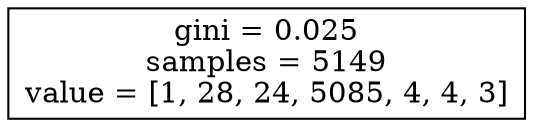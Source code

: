 digraph Tree {
node [shape=box] ;
0 [label="gini = 0.025\nsamples = 5149\nvalue = [1, 28, 24, 5085, 4, 4, 3]"] ;
}